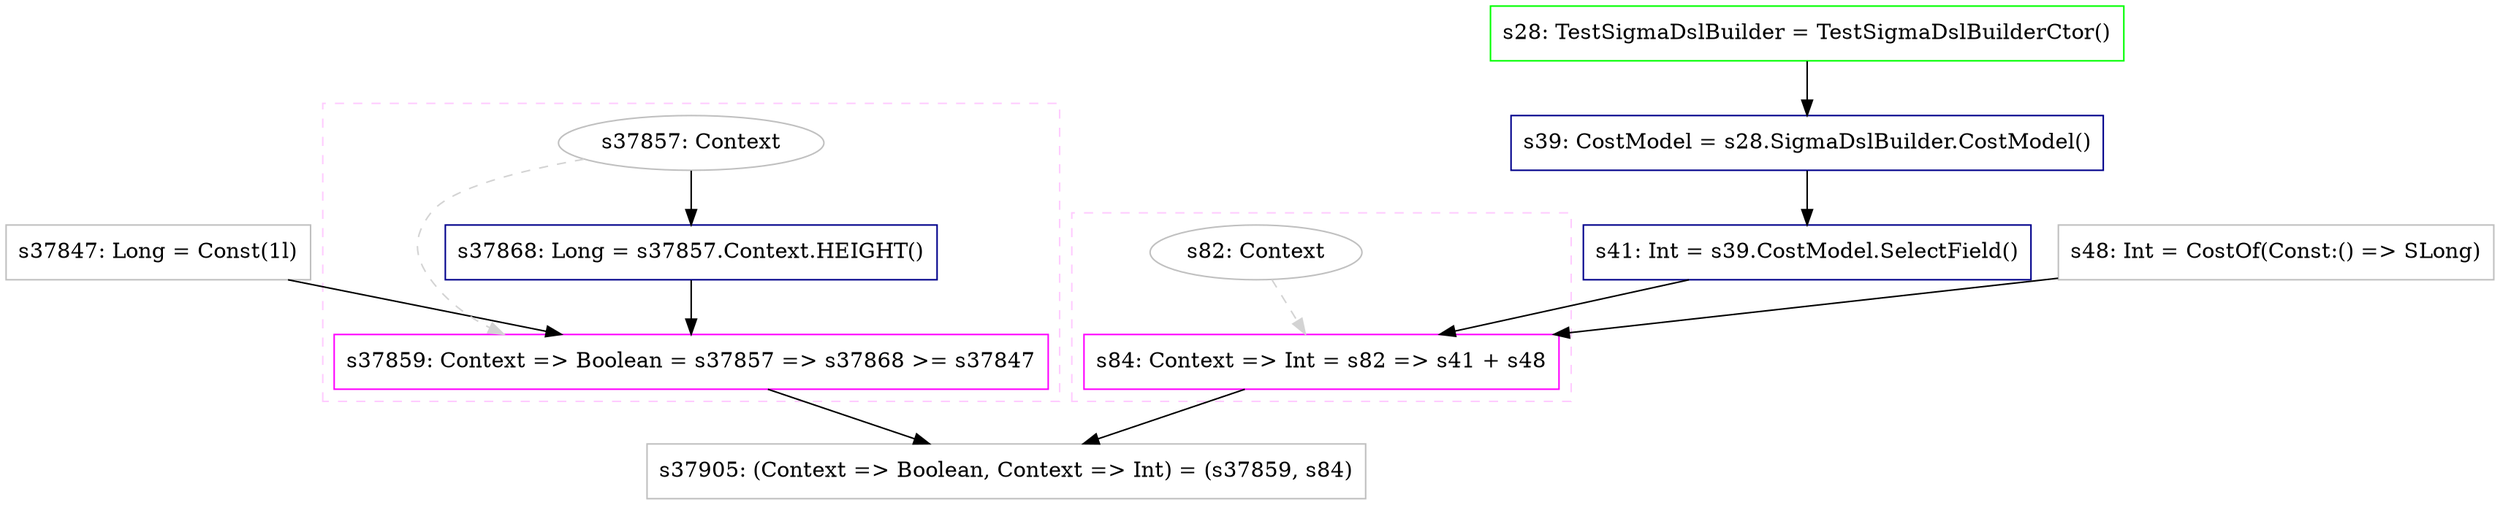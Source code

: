 digraph "height_0_prove" {
concentrate=true
node [style=filled, fillcolor=orangered]

"s37847" [
label="s37847: Long = Const(1l)"
shape=box, color=gray, tooltip="s37847:Long", style=filled, fillcolor=white
]
subgraph cluster_s37859 {
style=dashed; color="#FFCCFF"
"s37857" [
label="s37857: Context"
shape=oval, color=gray, tooltip="s37857:Context", style=filled, fillcolor=white
]
"s37859" [
label="s37859: Context => Boolean = s37857 => s37868 >= s37847"
shape=box, color=magenta, tooltip="s37859:Context => Boolean", style=filled, fillcolor=white
]
{rank=source; s37857}
"s37868" [
label="s37868: Long = s37857.Context.HEIGHT()"
shape=box, color=darkblue, tooltip="s37868:Long", style=filled, fillcolor=white
]
{rank=sink; s37859}
}
"s28" [
label="s28: TestSigmaDslBuilder = TestSigmaDslBuilderCtor()"
shape=box, color=green, tooltip="s28:TestSigmaDslBuilder", style=filled, fillcolor=white
]
"s39" [
label="s39: CostModel = s28.SigmaDslBuilder.CostModel()"
shape=box, color=darkblue, tooltip="s39:CostModel", style=filled, fillcolor=white
]
"s41" [
label="s41: Int = s39.CostModel.SelectField()"
shape=box, color=darkblue, tooltip="s41:Int", style=filled, fillcolor=white
]
"s48" [
label="s48: Int = CostOf(Const:() => SLong)"
shape=box, color=gray, tooltip="s48:Int", style=filled, fillcolor=white
]
subgraph cluster_s84 {
style=dashed; color="#FFCCFF"
"s82" [
label="s82: Context"
shape=oval, color=gray, tooltip="s82:Context", style=filled, fillcolor=white
]
"s84" [
label="s84: Context => Int = s82 => s41 + s48"
shape=box, color=magenta, tooltip="s84:Context => Int", style=filled, fillcolor=white
]
{rank=source; s82}
{rank=sink; s84}
}
"s37905" [
label="s37905: (Context => Boolean, Context => Int) = (s37859, s84)"
shape=box, color=gray, tooltip="s37905:(Context => Boolean, Context => Int)", style=filled, fillcolor=white
]
"s82" -> "s84" [style=dashed, color=lightgray, weight=0]
"s41" -> "s84" [style=solid]
"s48" -> "s84" [style=solid]
"s37859" -> "s37905" [style=solid]
"s84" -> "s37905" [style=solid]
"s37857" -> "s37868" [style=solid]
"s39" -> "s41" [style=solid]
"s28" -> "s39" [style=solid]
"s37857" -> "s37859" [style=dashed, color=lightgray, weight=0]
"s37868" -> "s37859" [style=solid]
"s37847" -> "s37859" [style=solid]
}
